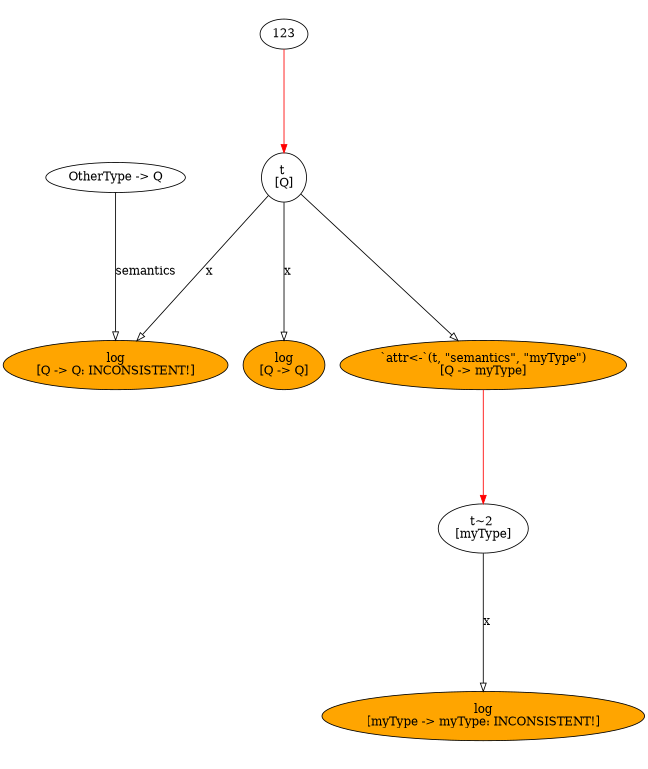 digraph f {
	graph [bgcolor=transparent, fontcolor=black, ratio=fill, splines=TRUE, rank=same, size="4.32291666666667,5.14583333333333", rankdir=TB];
	node [label="\N", shape=ellipse, fixedsize=FALSE, fillcolor=white, style=filled, color=black, fontcolor=black, fontsize=14, height="0.5", width="0.75"];
	edge [headport=center, style=solid, arrowhead=normal, color=black, dir=none, weight="1.0", fontcolor=black, arrowtail=none, fontsize=14, labelfontsize=11, arrowsize=1, minlen=1];
	graph [bb="0,0,702,835.18"];
	t [label="t \n[Q]", height="0.8171", pos="314,646"];
	lt_6Lph7p [label=123, pos="314,802"];
	fcall_lA72lk [label="log\n[Q -> Q]", fillcolor=orange, height="0.8171", width="1.2781", pos="314,439"];
	fcall_KKmSSn [label="log\n[Q -> Q: INCONSISTENT!]", fillcolor=orange, height="0.8171", width="3.4788", pos="125,439"];
	lt_LnxTYp [label="OtherType -> Q", width="2.0323", pos="125,646"];
	"t~2" [label="t~2 \n[myType]", height="0.8171", width="1.4013", pos="525,261"];
	expr_xoOajh [label="`attr<-`(t, \"semantics\", \"myType\")
[Q -> myType]", fillcolor=orange, height="0.8171", width="4.0888", pos="525,439"];
	fcall_I3UG0Z [label="log\n[myType -> myType: INCONSISTENT!]", fillcolor=orange, height="0.8171", width="4.919", pos="525,54"];
	t -> fcall_lA72lk:center [arrowhead=onormal, dir=forward, weight=1, label=x, pos="e,314,468.59 314,616.5 314,580.64 314,518.93 314,478.8", lp="317.5,543"];
	t -> fcall_KKmSSn:center [arrowhead=onormal, dir=forward, weight=1, label=x, pos="e,150.92,468.11 295.19,624.59 263.13,589.82 197.52,518.66 157.78,475.56", lp="229.5,543"];
	t -> expr_xoOajh:center [arrowhead=onormal, dir=forward, weight=1, pos="e,496.04,468.14 333.85,625.71 369.32,591.25 444.05,518.64 488.85,475.13"];
	lt_6Lph7p -> t:center [color=red, dir=forward, weight=1, pos="e,314,675.66 314,783.93 314,760.43 314,717.44 314,685.88"];
	lt_LnxTYp -> fcall_KKmSSn:center [arrowhead=onormal, dir=forward, weight=1, label=semantics, pos="e,125,468.53 125,627.87 125,595.27 125,523.54 125,478.75", lp="152.6,543"];
	"t~2" -> fcall_I3UG0Z:center [arrowhead=onormal, dir=forward, weight=1, label=x, pos="e,525,83.592 525,231.5 525,195.64 525,133.93 525,93.799", lp="528.5,158"];
	expr_xoOajh -> "t~2":center [color=red, dir=forward, weight=1, pos="e,525,290.66 525,409.33 525,379.8 525,333.58 525,300.79"];
}
